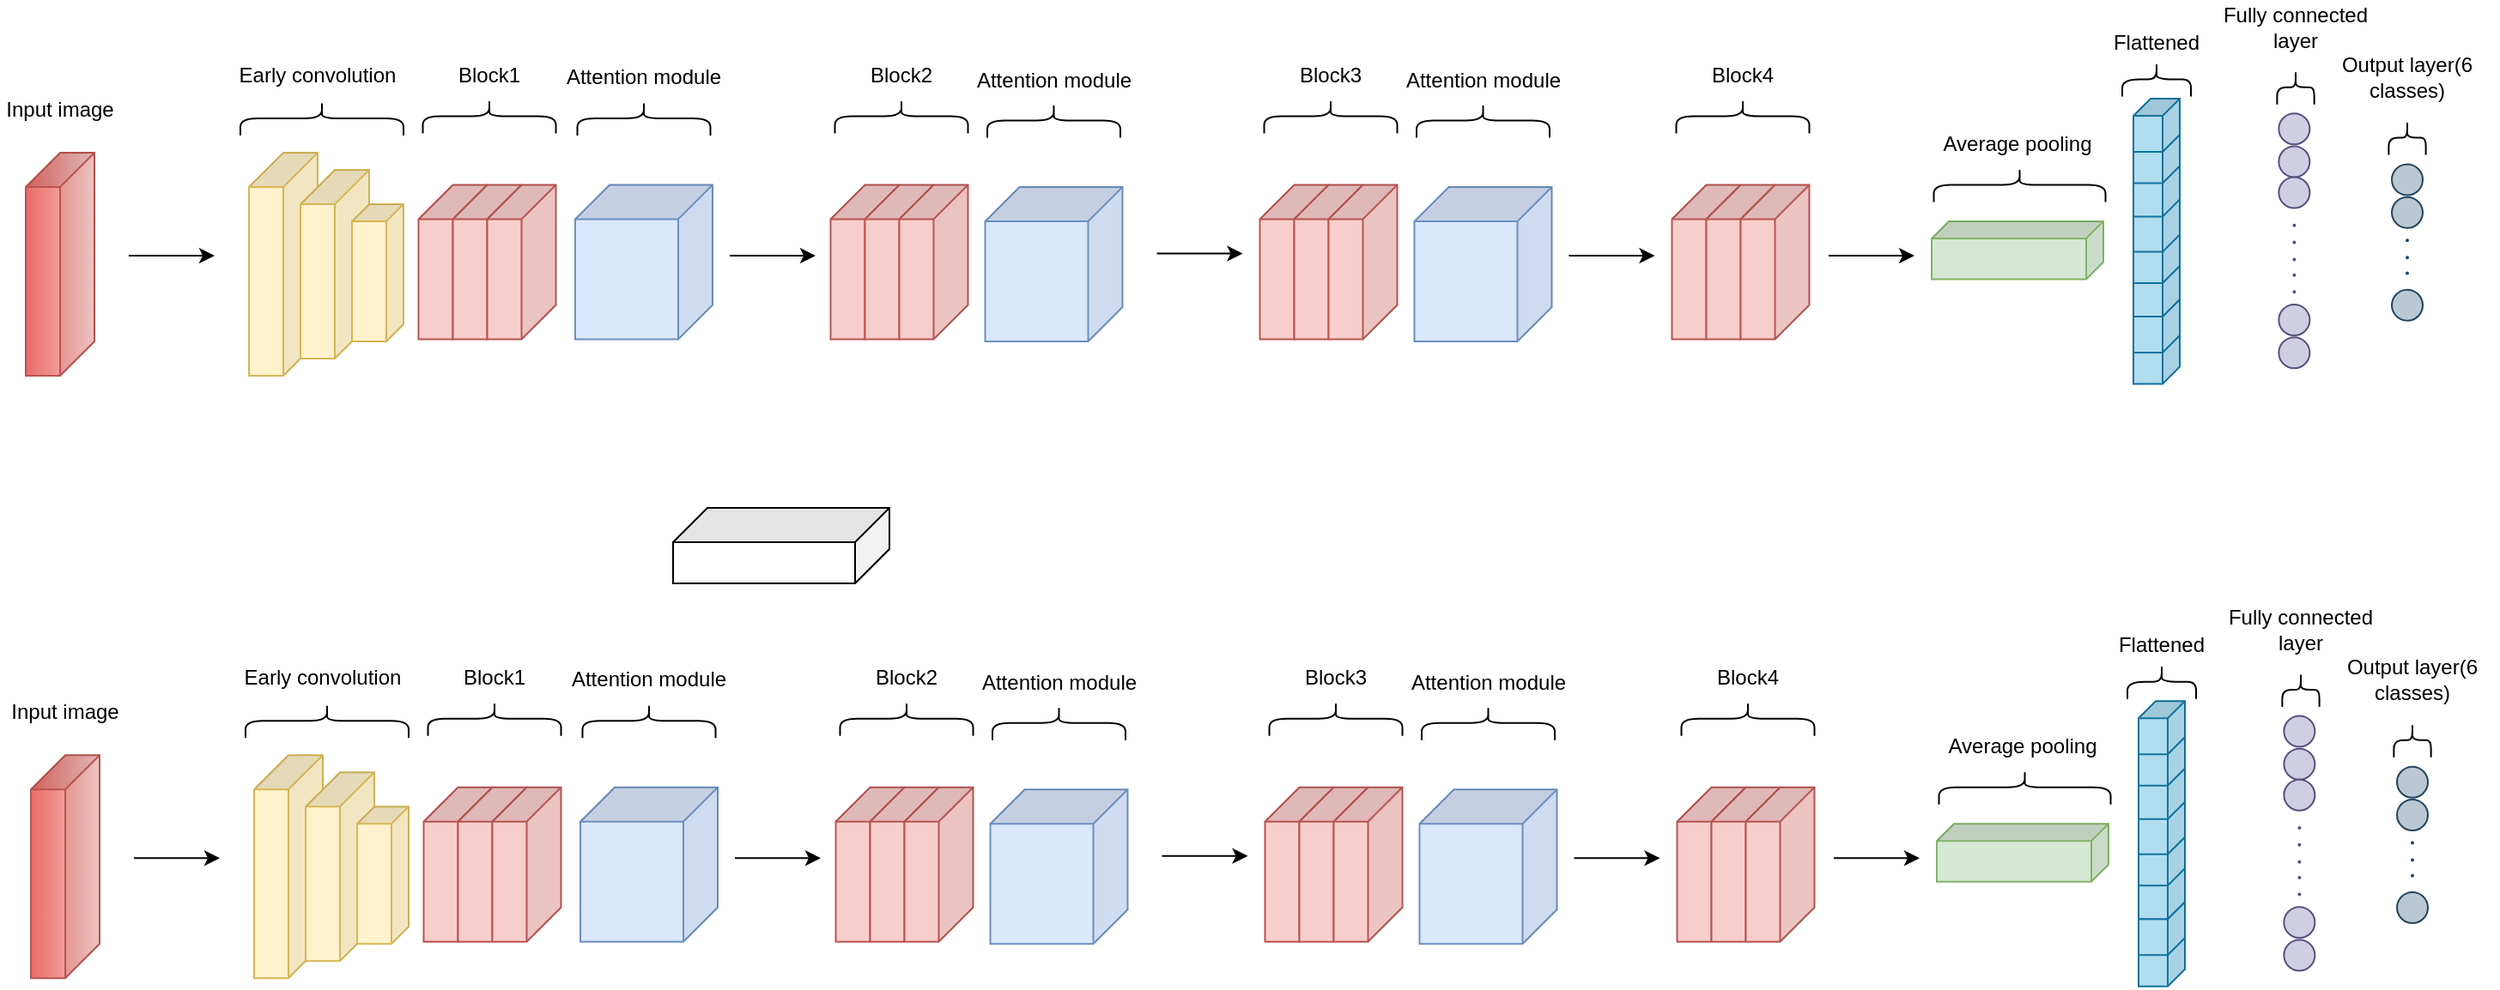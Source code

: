 <mxfile version="24.7.7">
  <diagram name="Page-1" id="6wNPviEtGtvyHpQTMu6z">
    <mxGraphModel dx="1420" dy="754" grid="0" gridSize="10" guides="1" tooltips="1" connect="1" arrows="1" fold="1" page="1" pageScale="1" pageWidth="5000" pageHeight="5000" math="0" shadow="0">
      <root>
        <mxCell id="0" />
        <mxCell id="1" parent="0" />
        <mxCell id="qzAD7Rs5hsLMfUEjHufi-1" value="" style="shape=cube;whiteSpace=wrap;html=1;boundedLbl=1;backgroundOutline=1;darkOpacity=0.05;darkOpacity2=0.1;direction=south;fillColor=#f8cecc;strokeColor=#b85450;gradientColor=#ea6b66;" parent="1" vertex="1">
          <mxGeometry x="160" y="410" width="40" height="130" as="geometry" />
        </mxCell>
        <mxCell id="qzAD7Rs5hsLMfUEjHufi-2" value="Input image" style="text;html=1;align=center;verticalAlign=middle;whiteSpace=wrap;rounded=0;" parent="1" vertex="1">
          <mxGeometry x="145" y="370" width="70" height="30" as="geometry" />
        </mxCell>
        <mxCell id="qzAD7Rs5hsLMfUEjHufi-3" value="" style="endArrow=classic;html=1;rounded=0;" parent="1" edge="1">
          <mxGeometry width="50" height="50" relative="1" as="geometry">
            <mxPoint x="220" y="470" as="sourcePoint" />
            <mxPoint x="270" y="470" as="targetPoint" />
          </mxGeometry>
        </mxCell>
        <mxCell id="qzAD7Rs5hsLMfUEjHufi-4" value="" style="shape=cube;whiteSpace=wrap;html=1;boundedLbl=1;backgroundOutline=1;darkOpacity=0.05;darkOpacity2=0.1;direction=south;size=20;fillColor=#fff2cc;strokeColor=#d6b656;" parent="1" vertex="1">
          <mxGeometry x="290" y="410" width="40" height="130" as="geometry" />
        </mxCell>
        <mxCell id="qzAD7Rs5hsLMfUEjHufi-5" value="" style="shape=cube;whiteSpace=wrap;html=1;boundedLbl=1;backgroundOutline=1;darkOpacity=0.05;darkOpacity2=0.1;direction=south;fillColor=#fff2cc;strokeColor=#d6b656;" parent="1" vertex="1">
          <mxGeometry x="320" y="420" width="40" height="110" as="geometry" />
        </mxCell>
        <mxCell id="qzAD7Rs5hsLMfUEjHufi-6" value="" style="shape=cube;whiteSpace=wrap;html=1;boundedLbl=1;backgroundOutline=1;darkOpacity=0.05;darkOpacity2=0.1;direction=south;size=10;fillColor=#fff2cc;strokeColor=#d6b656;" parent="1" vertex="1">
          <mxGeometry x="350" y="440" width="30" height="80" as="geometry" />
        </mxCell>
        <mxCell id="qzAD7Rs5hsLMfUEjHufi-7" value="" style="shape=curlyBracket;whiteSpace=wrap;html=1;rounded=1;flipH=1;labelPosition=right;verticalLabelPosition=middle;align=left;verticalAlign=middle;rotation=-90;" parent="1" vertex="1">
          <mxGeometry x="322.5" y="342.5" width="20" height="95" as="geometry" />
        </mxCell>
        <mxCell id="qzAD7Rs5hsLMfUEjHufi-8" value="Early convolution" style="text;html=1;align=center;verticalAlign=middle;whiteSpace=wrap;rounded=0;" parent="1" vertex="1">
          <mxGeometry x="280" y="350" width="100" height="30" as="geometry" />
        </mxCell>
        <mxCell id="7HWSwMcLxFaWkFFoOp-o-2" value="" style="shape=cube;whiteSpace=wrap;html=1;boundedLbl=1;backgroundOutline=1;darkOpacity=0.05;darkOpacity2=0.1;direction=south;fillColor=#f8cecc;strokeColor=#b85450;" vertex="1" parent="1">
          <mxGeometry x="388.75" y="428.75" width="40" height="90" as="geometry" />
        </mxCell>
        <mxCell id="7HWSwMcLxFaWkFFoOp-o-4" value="" style="shape=cube;whiteSpace=wrap;html=1;boundedLbl=1;backgroundOutline=1;darkOpacity=0.05;darkOpacity2=0.1;direction=south;fillColor=#f8cecc;strokeColor=#b85450;" vertex="1" parent="1">
          <mxGeometry x="408.75" y="428.75" width="40" height="90" as="geometry" />
        </mxCell>
        <mxCell id="7HWSwMcLxFaWkFFoOp-o-5" value="" style="shape=cube;whiteSpace=wrap;html=1;boundedLbl=1;backgroundOutline=1;darkOpacity=0.05;darkOpacity2=0.1;direction=south;fillColor=#f8cecc;strokeColor=#b85450;" vertex="1" parent="1">
          <mxGeometry x="428.75" y="428.75" width="40" height="90" as="geometry" />
        </mxCell>
        <mxCell id="7HWSwMcLxFaWkFFoOp-o-7" value="" style="shape=curlyBracket;whiteSpace=wrap;html=1;rounded=1;flipH=1;labelPosition=right;verticalLabelPosition=middle;align=left;verticalAlign=middle;rotation=-90;" vertex="1" parent="1">
          <mxGeometry x="420" y="350" width="20" height="77.5" as="geometry" />
        </mxCell>
        <mxCell id="7HWSwMcLxFaWkFFoOp-o-8" value="Block1" style="text;html=1;align=center;verticalAlign=middle;whiteSpace=wrap;rounded=0;" vertex="1" parent="1">
          <mxGeometry x="380" y="350" width="100" height="30" as="geometry" />
        </mxCell>
        <mxCell id="7HWSwMcLxFaWkFFoOp-o-9" value="" style="shape=cube;whiteSpace=wrap;html=1;boundedLbl=1;backgroundOutline=1;darkOpacity=0.05;darkOpacity2=0.1;direction=south;fillColor=#dae8fc;strokeColor=#6c8ebf;" vertex="1" parent="1">
          <mxGeometry x="480" y="428.75" width="80" height="90" as="geometry" />
        </mxCell>
        <mxCell id="7HWSwMcLxFaWkFFoOp-o-10" value="" style="shape=curlyBracket;whiteSpace=wrap;html=1;rounded=1;flipH=1;labelPosition=right;verticalLabelPosition=middle;align=left;verticalAlign=middle;rotation=-90;" vertex="1" parent="1">
          <mxGeometry x="510" y="351.25" width="20" height="77.5" as="geometry" />
        </mxCell>
        <mxCell id="7HWSwMcLxFaWkFFoOp-o-11" value="Attention module" style="text;html=1;align=center;verticalAlign=middle;whiteSpace=wrap;rounded=0;" vertex="1" parent="1">
          <mxGeometry x="470" y="351.25" width="100" height="30" as="geometry" />
        </mxCell>
        <mxCell id="7HWSwMcLxFaWkFFoOp-o-12" value="" style="endArrow=classic;html=1;rounded=0;" edge="1" parent="1">
          <mxGeometry width="50" height="50" relative="1" as="geometry">
            <mxPoint x="570" y="470" as="sourcePoint" />
            <mxPoint x="620" y="470" as="targetPoint" />
          </mxGeometry>
        </mxCell>
        <mxCell id="7HWSwMcLxFaWkFFoOp-o-13" value="" style="shape=cube;whiteSpace=wrap;html=1;boundedLbl=1;backgroundOutline=1;darkOpacity=0.05;darkOpacity2=0.1;direction=south;fillColor=#f8cecc;strokeColor=#b85450;" vertex="1" parent="1">
          <mxGeometry x="628.75" y="428.75" width="40" height="90" as="geometry" />
        </mxCell>
        <mxCell id="7HWSwMcLxFaWkFFoOp-o-14" value="" style="shape=cube;whiteSpace=wrap;html=1;boundedLbl=1;backgroundOutline=1;darkOpacity=0.05;darkOpacity2=0.1;direction=south;fillColor=#f8cecc;strokeColor=#b85450;" vertex="1" parent="1">
          <mxGeometry x="648.75" y="428.75" width="40" height="90" as="geometry" />
        </mxCell>
        <mxCell id="7HWSwMcLxFaWkFFoOp-o-15" value="" style="shape=cube;whiteSpace=wrap;html=1;boundedLbl=1;backgroundOutline=1;darkOpacity=0.05;darkOpacity2=0.1;direction=south;fillColor=#f8cecc;strokeColor=#b85450;" vertex="1" parent="1">
          <mxGeometry x="668.75" y="428.75" width="40" height="90" as="geometry" />
        </mxCell>
        <mxCell id="7HWSwMcLxFaWkFFoOp-o-16" value="" style="shape=curlyBracket;whiteSpace=wrap;html=1;rounded=1;flipH=1;labelPosition=right;verticalLabelPosition=middle;align=left;verticalAlign=middle;rotation=-90;" vertex="1" parent="1">
          <mxGeometry x="660" y="350" width="20" height="77.5" as="geometry" />
        </mxCell>
        <mxCell id="7HWSwMcLxFaWkFFoOp-o-17" value="Block2" style="text;html=1;align=center;verticalAlign=middle;whiteSpace=wrap;rounded=0;" vertex="1" parent="1">
          <mxGeometry x="620" y="350" width="100" height="30" as="geometry" />
        </mxCell>
        <mxCell id="7HWSwMcLxFaWkFFoOp-o-18" value="" style="shape=cube;whiteSpace=wrap;html=1;boundedLbl=1;backgroundOutline=1;darkOpacity=0.05;darkOpacity2=0.1;direction=south;fillColor=#dae8fc;strokeColor=#6c8ebf;" vertex="1" parent="1">
          <mxGeometry x="718.75" y="430" width="80" height="90" as="geometry" />
        </mxCell>
        <mxCell id="7HWSwMcLxFaWkFFoOp-o-19" value="" style="shape=curlyBracket;whiteSpace=wrap;html=1;rounded=1;flipH=1;labelPosition=right;verticalLabelPosition=middle;align=left;verticalAlign=middle;rotation=-90;" vertex="1" parent="1">
          <mxGeometry x="748.75" y="352.5" width="20" height="77.5" as="geometry" />
        </mxCell>
        <mxCell id="7HWSwMcLxFaWkFFoOp-o-20" value="Attention module" style="text;html=1;align=center;verticalAlign=middle;whiteSpace=wrap;rounded=0;" vertex="1" parent="1">
          <mxGeometry x="708.75" y="352.5" width="100" height="30" as="geometry" />
        </mxCell>
        <mxCell id="7HWSwMcLxFaWkFFoOp-o-21" value="" style="endArrow=classic;html=1;rounded=0;" edge="1" parent="1">
          <mxGeometry width="50" height="50" relative="1" as="geometry">
            <mxPoint x="818.75" y="468.75" as="sourcePoint" />
            <mxPoint x="868.75" y="468.75" as="targetPoint" />
          </mxGeometry>
        </mxCell>
        <mxCell id="7HWSwMcLxFaWkFFoOp-o-22" value="" style="shape=cube;whiteSpace=wrap;html=1;boundedLbl=1;backgroundOutline=1;darkOpacity=0.05;darkOpacity2=0.1;direction=south;fillColor=#f8cecc;strokeColor=#b85450;" vertex="1" parent="1">
          <mxGeometry x="878.75" y="428.75" width="40" height="90" as="geometry" />
        </mxCell>
        <mxCell id="7HWSwMcLxFaWkFFoOp-o-23" value="" style="shape=cube;whiteSpace=wrap;html=1;boundedLbl=1;backgroundOutline=1;darkOpacity=0.05;darkOpacity2=0.1;direction=south;fillColor=#f8cecc;strokeColor=#b85450;" vertex="1" parent="1">
          <mxGeometry x="898.75" y="428.75" width="40" height="90" as="geometry" />
        </mxCell>
        <mxCell id="7HWSwMcLxFaWkFFoOp-o-24" value="" style="shape=cube;whiteSpace=wrap;html=1;boundedLbl=1;backgroundOutline=1;darkOpacity=0.05;darkOpacity2=0.1;direction=south;fillColor=#f8cecc;strokeColor=#b85450;" vertex="1" parent="1">
          <mxGeometry x="918.75" y="428.75" width="40" height="90" as="geometry" />
        </mxCell>
        <mxCell id="7HWSwMcLxFaWkFFoOp-o-25" value="" style="shape=curlyBracket;whiteSpace=wrap;html=1;rounded=1;flipH=1;labelPosition=right;verticalLabelPosition=middle;align=left;verticalAlign=middle;rotation=-90;" vertex="1" parent="1">
          <mxGeometry x="910" y="350" width="20" height="77.5" as="geometry" />
        </mxCell>
        <mxCell id="7HWSwMcLxFaWkFFoOp-o-26" value="Block3" style="text;html=1;align=center;verticalAlign=middle;whiteSpace=wrap;rounded=0;" vertex="1" parent="1">
          <mxGeometry x="870" y="350" width="100" height="30" as="geometry" />
        </mxCell>
        <mxCell id="7HWSwMcLxFaWkFFoOp-o-27" value="" style="shape=cube;whiteSpace=wrap;html=1;boundedLbl=1;backgroundOutline=1;darkOpacity=0.05;darkOpacity2=0.1;direction=south;fillColor=#dae8fc;strokeColor=#6c8ebf;" vertex="1" parent="1">
          <mxGeometry x="968.75" y="430" width="80" height="90" as="geometry" />
        </mxCell>
        <mxCell id="7HWSwMcLxFaWkFFoOp-o-28" value="" style="shape=curlyBracket;whiteSpace=wrap;html=1;rounded=1;flipH=1;labelPosition=right;verticalLabelPosition=middle;align=left;verticalAlign=middle;rotation=-90;" vertex="1" parent="1">
          <mxGeometry x="998.75" y="352.5" width="20" height="77.5" as="geometry" />
        </mxCell>
        <mxCell id="7HWSwMcLxFaWkFFoOp-o-29" value="Attention module" style="text;html=1;align=center;verticalAlign=middle;whiteSpace=wrap;rounded=0;" vertex="1" parent="1">
          <mxGeometry x="958.75" y="352.5" width="100" height="30" as="geometry" />
        </mxCell>
        <mxCell id="7HWSwMcLxFaWkFFoOp-o-30" value="" style="endArrow=classic;html=1;rounded=0;" edge="1" parent="1">
          <mxGeometry width="50" height="50" relative="1" as="geometry">
            <mxPoint x="1058.75" y="470" as="sourcePoint" />
            <mxPoint x="1108.75" y="470" as="targetPoint" />
          </mxGeometry>
        </mxCell>
        <mxCell id="7HWSwMcLxFaWkFFoOp-o-31" value="" style="shape=cube;whiteSpace=wrap;html=1;boundedLbl=1;backgroundOutline=1;darkOpacity=0.05;darkOpacity2=0.1;direction=south;fillColor=#f8cecc;strokeColor=#b85450;" vertex="1" parent="1">
          <mxGeometry x="1118.75" y="428.75" width="40" height="90" as="geometry" />
        </mxCell>
        <mxCell id="7HWSwMcLxFaWkFFoOp-o-32" value="" style="shape=cube;whiteSpace=wrap;html=1;boundedLbl=1;backgroundOutline=1;darkOpacity=0.05;darkOpacity2=0.1;direction=south;fillColor=#f8cecc;strokeColor=#b85450;" vertex="1" parent="1">
          <mxGeometry x="1138.75" y="428.75" width="40" height="90" as="geometry" />
        </mxCell>
        <mxCell id="7HWSwMcLxFaWkFFoOp-o-33" value="" style="shape=cube;whiteSpace=wrap;html=1;boundedLbl=1;backgroundOutline=1;darkOpacity=0.05;darkOpacity2=0.1;direction=south;fillColor=#f8cecc;strokeColor=#b85450;" vertex="1" parent="1">
          <mxGeometry x="1158.75" y="428.75" width="40" height="90" as="geometry" />
        </mxCell>
        <mxCell id="7HWSwMcLxFaWkFFoOp-o-34" value="" style="shape=curlyBracket;whiteSpace=wrap;html=1;rounded=1;flipH=1;labelPosition=right;verticalLabelPosition=middle;align=left;verticalAlign=middle;rotation=-90;" vertex="1" parent="1">
          <mxGeometry x="1150" y="350" width="20" height="77.5" as="geometry" />
        </mxCell>
        <mxCell id="7HWSwMcLxFaWkFFoOp-o-35" value="Block4" style="text;html=1;align=center;verticalAlign=middle;whiteSpace=wrap;rounded=0;" vertex="1" parent="1">
          <mxGeometry x="1110" y="350" width="100" height="30" as="geometry" />
        </mxCell>
        <mxCell id="7HWSwMcLxFaWkFFoOp-o-36" value="" style="shape=cube;whiteSpace=wrap;html=1;boundedLbl=1;backgroundOutline=1;darkOpacity=0.05;darkOpacity2=0.1;size=10;direction=south;fillColor=#d5e8d4;strokeColor=#82b366;" vertex="1" parent="1">
          <mxGeometry x="1270" y="450" width="100" height="33.75" as="geometry" />
        </mxCell>
        <mxCell id="7HWSwMcLxFaWkFFoOp-o-37" value="" style="endArrow=classic;html=1;rounded=0;" edge="1" parent="1">
          <mxGeometry width="50" height="50" relative="1" as="geometry">
            <mxPoint x="1210" y="470" as="sourcePoint" />
            <mxPoint x="1260" y="470" as="targetPoint" />
          </mxGeometry>
        </mxCell>
        <mxCell id="7HWSwMcLxFaWkFFoOp-o-38" value="" style="shape=curlyBracket;whiteSpace=wrap;html=1;rounded=1;flipH=1;labelPosition=right;verticalLabelPosition=middle;align=left;verticalAlign=middle;rotation=-90;" vertex="1" parent="1">
          <mxGeometry x="1311.25" y="378.75" width="20" height="100" as="geometry" />
        </mxCell>
        <mxCell id="7HWSwMcLxFaWkFFoOp-o-39" value="Average pooling" style="text;html=1;align=center;verticalAlign=middle;whiteSpace=wrap;rounded=0;" vertex="1" parent="1">
          <mxGeometry x="1270" y="390" width="100" height="30" as="geometry" />
        </mxCell>
        <mxCell id="7HWSwMcLxFaWkFFoOp-o-57" value="" style="shape=cube;whiteSpace=wrap;html=1;boundedLbl=1;backgroundOutline=1;darkOpacity=0.05;darkOpacity2=0.1;size=10;direction=south;fillColor=#b1ddf0;strokeColor=#10739e;" vertex="1" parent="1">
          <mxGeometry x="1387.5" y="515.5" width="27" height="29.25" as="geometry" />
        </mxCell>
        <mxCell id="7HWSwMcLxFaWkFFoOp-o-58" value="" style="shape=cube;whiteSpace=wrap;html=1;boundedLbl=1;backgroundOutline=1;darkOpacity=0.05;darkOpacity2=0.1;size=10;direction=south;fillColor=#b1ddf0;strokeColor=#10739e;" vertex="1" parent="1">
          <mxGeometry x="1387.5" y="495.5" width="27" height="31" as="geometry" />
        </mxCell>
        <mxCell id="7HWSwMcLxFaWkFFoOp-o-59" value="" style="shape=cube;whiteSpace=wrap;html=1;boundedLbl=1;backgroundOutline=1;darkOpacity=0.05;darkOpacity2=0.1;size=10;direction=south;fillColor=#b1ddf0;strokeColor=#10739e;" vertex="1" parent="1">
          <mxGeometry x="1387.5" y="474.5" width="27" height="31" as="geometry" />
        </mxCell>
        <mxCell id="7HWSwMcLxFaWkFFoOp-o-60" value="" style="shape=cube;whiteSpace=wrap;html=1;boundedLbl=1;backgroundOutline=1;darkOpacity=0.05;darkOpacity2=0.1;size=10;direction=south;fillColor=#b1ddf0;strokeColor=#10739e;" vertex="1" parent="1">
          <mxGeometry x="1387.5" y="456.75" width="27" height="29.25" as="geometry" />
        </mxCell>
        <mxCell id="7HWSwMcLxFaWkFFoOp-o-61" value="" style="shape=cube;whiteSpace=wrap;html=1;boundedLbl=1;backgroundOutline=1;darkOpacity=0.05;darkOpacity2=0.1;size=10;direction=south;fillColor=#b1ddf0;strokeColor=#10739e;" vertex="1" parent="1">
          <mxGeometry x="1387.5" y="436.75" width="27" height="31" as="geometry" />
        </mxCell>
        <mxCell id="7HWSwMcLxFaWkFFoOp-o-62" value="" style="shape=cube;whiteSpace=wrap;html=1;boundedLbl=1;backgroundOutline=1;darkOpacity=0.05;darkOpacity2=0.1;size=10;direction=south;fillColor=#b1ddf0;strokeColor=#10739e;" vertex="1" parent="1">
          <mxGeometry x="1387.5" y="416.25" width="27" height="31" as="geometry" />
        </mxCell>
        <mxCell id="7HWSwMcLxFaWkFFoOp-o-63" value="" style="shape=cube;whiteSpace=wrap;html=1;boundedLbl=1;backgroundOutline=1;darkOpacity=0.05;darkOpacity2=0.1;size=10;direction=south;fillColor=#b1ddf0;strokeColor=#10739e;" vertex="1" parent="1">
          <mxGeometry x="1387.5" y="398.5" width="27" height="29.25" as="geometry" />
        </mxCell>
        <mxCell id="7HWSwMcLxFaWkFFoOp-o-64" value="" style="shape=cube;whiteSpace=wrap;html=1;boundedLbl=1;backgroundOutline=1;darkOpacity=0.05;darkOpacity2=0.1;size=10;direction=south;fillColor=#b1ddf0;strokeColor=#10739e;" vertex="1" parent="1">
          <mxGeometry x="1387.5" y="378.5" width="27" height="31" as="geometry" />
        </mxCell>
        <mxCell id="7HWSwMcLxFaWkFFoOp-o-65" value="" style="shape=curlyBracket;whiteSpace=wrap;html=1;rounded=1;flipH=1;labelPosition=right;verticalLabelPosition=middle;align=left;verticalAlign=middle;rotation=-90;" vertex="1" parent="1">
          <mxGeometry x="1391" y="347.25" width="20" height="40" as="geometry" />
        </mxCell>
        <mxCell id="7HWSwMcLxFaWkFFoOp-o-66" value="Flattened" style="text;html=1;align=center;verticalAlign=middle;whiteSpace=wrap;rounded=0;" vertex="1" parent="1">
          <mxGeometry x="1351" y="331" width="100" height="30" as="geometry" />
        </mxCell>
        <mxCell id="7HWSwMcLxFaWkFFoOp-o-67" value="" style="ellipse;whiteSpace=wrap;html=1;aspect=fixed;fillColor=#d0cee2;strokeColor=#56517e;" vertex="1" parent="1">
          <mxGeometry x="1472.18" y="387.12" width="18" height="18" as="geometry" />
        </mxCell>
        <mxCell id="7HWSwMcLxFaWkFFoOp-o-68" value="" style="ellipse;whiteSpace=wrap;html=1;aspect=fixed;fillColor=#d0cee2;strokeColor=#56517e;" vertex="1" parent="1">
          <mxGeometry x="1472.18" y="406.25" width="18" height="18" as="geometry" />
        </mxCell>
        <mxCell id="7HWSwMcLxFaWkFFoOp-o-69" value="" style="ellipse;whiteSpace=wrap;html=1;aspect=fixed;fillColor=#d0cee2;strokeColor=#56517e;" vertex="1" parent="1">
          <mxGeometry x="1472.18" y="424.25" width="18" height="18" as="geometry" />
        </mxCell>
        <mxCell id="7HWSwMcLxFaWkFFoOp-o-73" value="" style="ellipse;whiteSpace=wrap;html=1;aspect=fixed;fillColor=#d0cee2;strokeColor=#56517e;" vertex="1" parent="1">
          <mxGeometry x="1472.18" y="498.51" width="18" height="18" as="geometry" />
        </mxCell>
        <mxCell id="7HWSwMcLxFaWkFFoOp-o-74" value="" style="ellipse;whiteSpace=wrap;html=1;aspect=fixed;fillColor=#d0cee2;strokeColor=#56517e;" vertex="1" parent="1">
          <mxGeometry x="1472.18" y="517.64" width="18" height="18" as="geometry" />
        </mxCell>
        <mxCell id="7HWSwMcLxFaWkFFoOp-o-75" value="" style="ellipse;whiteSpace=wrap;html=1;aspect=fixed;fillColor=#bac8d3;strokeColor=#23445d;" vertex="1" parent="1">
          <mxGeometry x="1538" y="416.73" width="18" height="18" as="geometry" />
        </mxCell>
        <mxCell id="7HWSwMcLxFaWkFFoOp-o-76" value="" style="ellipse;whiteSpace=wrap;html=1;aspect=fixed;fillColor=#bac8d3;strokeColor=#23445d;" vertex="1" parent="1">
          <mxGeometry x="1538" y="435.86" width="18" height="18" as="geometry" />
        </mxCell>
        <mxCell id="7HWSwMcLxFaWkFFoOp-o-77" value="" style="ellipse;whiteSpace=wrap;html=1;aspect=fixed;fillColor=#bac8d3;strokeColor=#23445d;" vertex="1" parent="1">
          <mxGeometry x="1546.5" y="460.62" width="1" height="1" as="geometry" />
        </mxCell>
        <mxCell id="7HWSwMcLxFaWkFFoOp-o-79" value="" style="ellipse;whiteSpace=wrap;html=1;aspect=fixed;fillColor=#bac8d3;strokeColor=#23445d;" vertex="1" parent="1">
          <mxGeometry x="1546.5" y="470.61" width="1" height="1" as="geometry" />
        </mxCell>
        <mxCell id="7HWSwMcLxFaWkFFoOp-o-80" value="" style="ellipse;whiteSpace=wrap;html=1;aspect=fixed;fillColor=#bac8d3;strokeColor=#23445d;" vertex="1" parent="1">
          <mxGeometry x="1546.5" y="479.75" width="1" height="1" as="geometry" />
        </mxCell>
        <mxCell id="7HWSwMcLxFaWkFFoOp-o-83" value="" style="ellipse;whiteSpace=wrap;html=1;aspect=fixed;fillColor=#bac8d3;strokeColor=#23445d;" vertex="1" parent="1">
          <mxGeometry x="1538" y="489.86" width="18" height="18" as="geometry" />
        </mxCell>
        <mxCell id="7HWSwMcLxFaWkFFoOp-o-84" value="" style="ellipse;whiteSpace=wrap;html=1;aspect=fixed;fillColor=#d0cee2;strokeColor=#56517e;" vertex="1" parent="1">
          <mxGeometry x="1480.68" y="461.8" width="1" height="1" as="geometry" />
        </mxCell>
        <mxCell id="7HWSwMcLxFaWkFFoOp-o-85" value="" style="ellipse;whiteSpace=wrap;html=1;aspect=fixed;fillColor=#d0cee2;strokeColor=#56517e;" vertex="1" parent="1">
          <mxGeometry x="1480.68" y="471.79" width="1" height="1" as="geometry" />
        </mxCell>
        <mxCell id="7HWSwMcLxFaWkFFoOp-o-86" value="" style="ellipse;whiteSpace=wrap;html=1;aspect=fixed;fillColor=#d0cee2;strokeColor=#56517e;" vertex="1" parent="1">
          <mxGeometry x="1480.68" y="480.93" width="1" height="1" as="geometry" />
        </mxCell>
        <mxCell id="7HWSwMcLxFaWkFFoOp-o-87" value="" style="ellipse;whiteSpace=wrap;html=1;aspect=fixed;fillColor=#d0cee2;strokeColor=#56517e;" vertex="1" parent="1">
          <mxGeometry x="1480.68" y="451.87" width="1" height="1" as="geometry" />
        </mxCell>
        <mxCell id="7HWSwMcLxFaWkFFoOp-o-88" value="" style="ellipse;whiteSpace=wrap;html=1;aspect=fixed;fillColor=#d0cee2;strokeColor=#56517e;" vertex="1" parent="1">
          <mxGeometry x="1480.68" y="490.62" width="1" height="1" as="geometry" />
        </mxCell>
        <mxCell id="7HWSwMcLxFaWkFFoOp-o-89" value="" style="shape=curlyBracket;whiteSpace=wrap;html=1;rounded=1;flipH=1;labelPosition=right;verticalLabelPosition=middle;align=left;verticalAlign=middle;rotation=-90;" vertex="1" parent="1">
          <mxGeometry x="1472" y="361.06" width="20" height="21.62" as="geometry" />
        </mxCell>
        <mxCell id="7HWSwMcLxFaWkFFoOp-o-90" value="Fully connected layer" style="text;html=1;align=center;verticalAlign=middle;whiteSpace=wrap;rounded=0;" vertex="1" parent="1">
          <mxGeometry x="1432" y="321.87" width="100" height="30" as="geometry" />
        </mxCell>
        <mxCell id="7HWSwMcLxFaWkFFoOp-o-91" value="" style="shape=curlyBracket;whiteSpace=wrap;html=1;rounded=1;flipH=1;labelPosition=right;verticalLabelPosition=middle;align=left;verticalAlign=middle;rotation=-90;" vertex="1" parent="1">
          <mxGeometry x="1537" y="390.44" width="20" height="21.62" as="geometry" />
        </mxCell>
        <mxCell id="7HWSwMcLxFaWkFFoOp-o-92" value="Output layer(6 classes)" style="text;html=1;align=center;verticalAlign=middle;whiteSpace=wrap;rounded=0;" vertex="1" parent="1">
          <mxGeometry x="1497" y="351.25" width="100" height="30" as="geometry" />
        </mxCell>
        <mxCell id="7HWSwMcLxFaWkFFoOp-o-93" value="" style="shape=cube;whiteSpace=wrap;html=1;boundedLbl=1;backgroundOutline=1;darkOpacity=0.05;darkOpacity2=0.1;direction=south;fillColor=#f8cecc;strokeColor=#b85450;gradientColor=#ea6b66;" vertex="1" parent="1">
          <mxGeometry x="163" y="761.13" width="40" height="130" as="geometry" />
        </mxCell>
        <mxCell id="7HWSwMcLxFaWkFFoOp-o-94" value="Input image" style="text;html=1;align=center;verticalAlign=middle;whiteSpace=wrap;rounded=0;" vertex="1" parent="1">
          <mxGeometry x="148" y="721.13" width="70" height="30" as="geometry" />
        </mxCell>
        <mxCell id="7HWSwMcLxFaWkFFoOp-o-95" value="" style="endArrow=classic;html=1;rounded=0;" edge="1" parent="1">
          <mxGeometry width="50" height="50" relative="1" as="geometry">
            <mxPoint x="223" y="821.13" as="sourcePoint" />
            <mxPoint x="273" y="821.13" as="targetPoint" />
          </mxGeometry>
        </mxCell>
        <mxCell id="7HWSwMcLxFaWkFFoOp-o-96" value="" style="shape=cube;whiteSpace=wrap;html=1;boundedLbl=1;backgroundOutline=1;darkOpacity=0.05;darkOpacity2=0.1;direction=south;size=20;fillColor=#fff2cc;strokeColor=#d6b656;" vertex="1" parent="1">
          <mxGeometry x="293" y="761.13" width="40" height="130" as="geometry" />
        </mxCell>
        <mxCell id="7HWSwMcLxFaWkFFoOp-o-97" value="" style="shape=cube;whiteSpace=wrap;html=1;boundedLbl=1;backgroundOutline=1;darkOpacity=0.05;darkOpacity2=0.1;direction=south;fillColor=#fff2cc;strokeColor=#d6b656;" vertex="1" parent="1">
          <mxGeometry x="323" y="771.13" width="40" height="110" as="geometry" />
        </mxCell>
        <mxCell id="7HWSwMcLxFaWkFFoOp-o-98" value="" style="shape=cube;whiteSpace=wrap;html=1;boundedLbl=1;backgroundOutline=1;darkOpacity=0.05;darkOpacity2=0.1;direction=south;size=10;fillColor=#fff2cc;strokeColor=#d6b656;" vertex="1" parent="1">
          <mxGeometry x="353" y="791.13" width="30" height="80" as="geometry" />
        </mxCell>
        <mxCell id="7HWSwMcLxFaWkFFoOp-o-99" value="" style="shape=curlyBracket;whiteSpace=wrap;html=1;rounded=1;flipH=1;labelPosition=right;verticalLabelPosition=middle;align=left;verticalAlign=middle;rotation=-90;" vertex="1" parent="1">
          <mxGeometry x="325.5" y="693.63" width="20" height="95" as="geometry" />
        </mxCell>
        <mxCell id="7HWSwMcLxFaWkFFoOp-o-100" value="Early convolution" style="text;html=1;align=center;verticalAlign=middle;whiteSpace=wrap;rounded=0;" vertex="1" parent="1">
          <mxGeometry x="283" y="701.13" width="100" height="30" as="geometry" />
        </mxCell>
        <mxCell id="7HWSwMcLxFaWkFFoOp-o-101" value="" style="shape=cube;whiteSpace=wrap;html=1;boundedLbl=1;backgroundOutline=1;darkOpacity=0.05;darkOpacity2=0.1;direction=south;fillColor=#f8cecc;strokeColor=#b85450;" vertex="1" parent="1">
          <mxGeometry x="391.75" y="779.88" width="40" height="90" as="geometry" />
        </mxCell>
        <mxCell id="7HWSwMcLxFaWkFFoOp-o-102" value="" style="shape=cube;whiteSpace=wrap;html=1;boundedLbl=1;backgroundOutline=1;darkOpacity=0.05;darkOpacity2=0.1;direction=south;fillColor=#f8cecc;strokeColor=#b85450;" vertex="1" parent="1">
          <mxGeometry x="411.75" y="779.88" width="40" height="90" as="geometry" />
        </mxCell>
        <mxCell id="7HWSwMcLxFaWkFFoOp-o-103" value="" style="shape=cube;whiteSpace=wrap;html=1;boundedLbl=1;backgroundOutline=1;darkOpacity=0.05;darkOpacity2=0.1;direction=south;fillColor=#f8cecc;strokeColor=#b85450;" vertex="1" parent="1">
          <mxGeometry x="431.75" y="779.88" width="40" height="90" as="geometry" />
        </mxCell>
        <mxCell id="7HWSwMcLxFaWkFFoOp-o-104" value="" style="shape=curlyBracket;whiteSpace=wrap;html=1;rounded=1;flipH=1;labelPosition=right;verticalLabelPosition=middle;align=left;verticalAlign=middle;rotation=-90;" vertex="1" parent="1">
          <mxGeometry x="423" y="701.13" width="20" height="77.5" as="geometry" />
        </mxCell>
        <mxCell id="7HWSwMcLxFaWkFFoOp-o-105" value="Block1" style="text;html=1;align=center;verticalAlign=middle;whiteSpace=wrap;rounded=0;" vertex="1" parent="1">
          <mxGeometry x="383" y="701.13" width="100" height="30" as="geometry" />
        </mxCell>
        <mxCell id="7HWSwMcLxFaWkFFoOp-o-106" value="" style="shape=cube;whiteSpace=wrap;html=1;boundedLbl=1;backgroundOutline=1;darkOpacity=0.05;darkOpacity2=0.1;direction=south;fillColor=#dae8fc;strokeColor=#6c8ebf;" vertex="1" parent="1">
          <mxGeometry x="483" y="779.88" width="80" height="90" as="geometry" />
        </mxCell>
        <mxCell id="7HWSwMcLxFaWkFFoOp-o-107" value="" style="shape=curlyBracket;whiteSpace=wrap;html=1;rounded=1;flipH=1;labelPosition=right;verticalLabelPosition=middle;align=left;verticalAlign=middle;rotation=-90;" vertex="1" parent="1">
          <mxGeometry x="513" y="702.38" width="20" height="77.5" as="geometry" />
        </mxCell>
        <mxCell id="7HWSwMcLxFaWkFFoOp-o-108" value="Attention module" style="text;html=1;align=center;verticalAlign=middle;whiteSpace=wrap;rounded=0;" vertex="1" parent="1">
          <mxGeometry x="473" y="702.38" width="100" height="30" as="geometry" />
        </mxCell>
        <mxCell id="7HWSwMcLxFaWkFFoOp-o-109" value="" style="endArrow=classic;html=1;rounded=0;" edge="1" parent="1">
          <mxGeometry width="50" height="50" relative="1" as="geometry">
            <mxPoint x="573" y="821.13" as="sourcePoint" />
            <mxPoint x="623" y="821.13" as="targetPoint" />
          </mxGeometry>
        </mxCell>
        <mxCell id="7HWSwMcLxFaWkFFoOp-o-110" value="" style="shape=cube;whiteSpace=wrap;html=1;boundedLbl=1;backgroundOutline=1;darkOpacity=0.05;darkOpacity2=0.1;direction=south;fillColor=#f8cecc;strokeColor=#b85450;" vertex="1" parent="1">
          <mxGeometry x="631.75" y="779.88" width="40" height="90" as="geometry" />
        </mxCell>
        <mxCell id="7HWSwMcLxFaWkFFoOp-o-111" value="" style="shape=cube;whiteSpace=wrap;html=1;boundedLbl=1;backgroundOutline=1;darkOpacity=0.05;darkOpacity2=0.1;direction=south;fillColor=#f8cecc;strokeColor=#b85450;" vertex="1" parent="1">
          <mxGeometry x="651.75" y="779.88" width="40" height="90" as="geometry" />
        </mxCell>
        <mxCell id="7HWSwMcLxFaWkFFoOp-o-112" value="" style="shape=cube;whiteSpace=wrap;html=1;boundedLbl=1;backgroundOutline=1;darkOpacity=0.05;darkOpacity2=0.1;direction=south;fillColor=#f8cecc;strokeColor=#b85450;" vertex="1" parent="1">
          <mxGeometry x="671.75" y="779.88" width="40" height="90" as="geometry" />
        </mxCell>
        <mxCell id="7HWSwMcLxFaWkFFoOp-o-113" value="" style="shape=curlyBracket;whiteSpace=wrap;html=1;rounded=1;flipH=1;labelPosition=right;verticalLabelPosition=middle;align=left;verticalAlign=middle;rotation=-90;" vertex="1" parent="1">
          <mxGeometry x="663" y="701.13" width="20" height="77.5" as="geometry" />
        </mxCell>
        <mxCell id="7HWSwMcLxFaWkFFoOp-o-114" value="Block2" style="text;html=1;align=center;verticalAlign=middle;whiteSpace=wrap;rounded=0;" vertex="1" parent="1">
          <mxGeometry x="623" y="701.13" width="100" height="30" as="geometry" />
        </mxCell>
        <mxCell id="7HWSwMcLxFaWkFFoOp-o-115" value="" style="shape=cube;whiteSpace=wrap;html=1;boundedLbl=1;backgroundOutline=1;darkOpacity=0.05;darkOpacity2=0.1;direction=south;fillColor=#dae8fc;strokeColor=#6c8ebf;" vertex="1" parent="1">
          <mxGeometry x="721.75" y="781.13" width="80" height="90" as="geometry" />
        </mxCell>
        <mxCell id="7HWSwMcLxFaWkFFoOp-o-116" value="" style="shape=curlyBracket;whiteSpace=wrap;html=1;rounded=1;flipH=1;labelPosition=right;verticalLabelPosition=middle;align=left;verticalAlign=middle;rotation=-90;" vertex="1" parent="1">
          <mxGeometry x="751.75" y="703.63" width="20" height="77.5" as="geometry" />
        </mxCell>
        <mxCell id="7HWSwMcLxFaWkFFoOp-o-117" value="Attention module" style="text;html=1;align=center;verticalAlign=middle;whiteSpace=wrap;rounded=0;" vertex="1" parent="1">
          <mxGeometry x="711.75" y="703.63" width="100" height="30" as="geometry" />
        </mxCell>
        <mxCell id="7HWSwMcLxFaWkFFoOp-o-118" value="" style="endArrow=classic;html=1;rounded=0;" edge="1" parent="1">
          <mxGeometry width="50" height="50" relative="1" as="geometry">
            <mxPoint x="821.75" y="819.88" as="sourcePoint" />
            <mxPoint x="871.75" y="819.88" as="targetPoint" />
          </mxGeometry>
        </mxCell>
        <mxCell id="7HWSwMcLxFaWkFFoOp-o-119" value="" style="shape=cube;whiteSpace=wrap;html=1;boundedLbl=1;backgroundOutline=1;darkOpacity=0.05;darkOpacity2=0.1;direction=south;fillColor=#f8cecc;strokeColor=#b85450;" vertex="1" parent="1">
          <mxGeometry x="881.75" y="779.88" width="40" height="90" as="geometry" />
        </mxCell>
        <mxCell id="7HWSwMcLxFaWkFFoOp-o-120" value="" style="shape=cube;whiteSpace=wrap;html=1;boundedLbl=1;backgroundOutline=1;darkOpacity=0.05;darkOpacity2=0.1;direction=south;fillColor=#f8cecc;strokeColor=#b85450;" vertex="1" parent="1">
          <mxGeometry x="901.75" y="779.88" width="40" height="90" as="geometry" />
        </mxCell>
        <mxCell id="7HWSwMcLxFaWkFFoOp-o-121" value="" style="shape=cube;whiteSpace=wrap;html=1;boundedLbl=1;backgroundOutline=1;darkOpacity=0.05;darkOpacity2=0.1;direction=south;fillColor=#f8cecc;strokeColor=#b85450;" vertex="1" parent="1">
          <mxGeometry x="921.75" y="779.88" width="40" height="90" as="geometry" />
        </mxCell>
        <mxCell id="7HWSwMcLxFaWkFFoOp-o-122" value="" style="shape=curlyBracket;whiteSpace=wrap;html=1;rounded=1;flipH=1;labelPosition=right;verticalLabelPosition=middle;align=left;verticalAlign=middle;rotation=-90;" vertex="1" parent="1">
          <mxGeometry x="913" y="701.13" width="20" height="77.5" as="geometry" />
        </mxCell>
        <mxCell id="7HWSwMcLxFaWkFFoOp-o-123" value="Block3" style="text;html=1;align=center;verticalAlign=middle;whiteSpace=wrap;rounded=0;" vertex="1" parent="1">
          <mxGeometry x="873" y="701.13" width="100" height="30" as="geometry" />
        </mxCell>
        <mxCell id="7HWSwMcLxFaWkFFoOp-o-124" value="" style="shape=cube;whiteSpace=wrap;html=1;boundedLbl=1;backgroundOutline=1;darkOpacity=0.05;darkOpacity2=0.1;direction=south;fillColor=#dae8fc;strokeColor=#6c8ebf;" vertex="1" parent="1">
          <mxGeometry x="971.75" y="781.13" width="80" height="90" as="geometry" />
        </mxCell>
        <mxCell id="7HWSwMcLxFaWkFFoOp-o-125" value="" style="shape=curlyBracket;whiteSpace=wrap;html=1;rounded=1;flipH=1;labelPosition=right;verticalLabelPosition=middle;align=left;verticalAlign=middle;rotation=-90;" vertex="1" parent="1">
          <mxGeometry x="1001.75" y="703.63" width="20" height="77.5" as="geometry" />
        </mxCell>
        <mxCell id="7HWSwMcLxFaWkFFoOp-o-126" value="Attention module" style="text;html=1;align=center;verticalAlign=middle;whiteSpace=wrap;rounded=0;" vertex="1" parent="1">
          <mxGeometry x="961.75" y="703.63" width="100" height="30" as="geometry" />
        </mxCell>
        <mxCell id="7HWSwMcLxFaWkFFoOp-o-127" value="" style="endArrow=classic;html=1;rounded=0;" edge="1" parent="1">
          <mxGeometry width="50" height="50" relative="1" as="geometry">
            <mxPoint x="1061.75" y="821.13" as="sourcePoint" />
            <mxPoint x="1111.75" y="821.13" as="targetPoint" />
          </mxGeometry>
        </mxCell>
        <mxCell id="7HWSwMcLxFaWkFFoOp-o-128" value="" style="shape=cube;whiteSpace=wrap;html=1;boundedLbl=1;backgroundOutline=1;darkOpacity=0.05;darkOpacity2=0.1;direction=south;fillColor=#f8cecc;strokeColor=#b85450;" vertex="1" parent="1">
          <mxGeometry x="1121.75" y="779.88" width="40" height="90" as="geometry" />
        </mxCell>
        <mxCell id="7HWSwMcLxFaWkFFoOp-o-129" value="" style="shape=cube;whiteSpace=wrap;html=1;boundedLbl=1;backgroundOutline=1;darkOpacity=0.05;darkOpacity2=0.1;direction=south;fillColor=#f8cecc;strokeColor=#b85450;" vertex="1" parent="1">
          <mxGeometry x="1141.75" y="779.88" width="40" height="90" as="geometry" />
        </mxCell>
        <mxCell id="7HWSwMcLxFaWkFFoOp-o-130" value="" style="shape=cube;whiteSpace=wrap;html=1;boundedLbl=1;backgroundOutline=1;darkOpacity=0.05;darkOpacity2=0.1;direction=south;fillColor=#f8cecc;strokeColor=#b85450;" vertex="1" parent="1">
          <mxGeometry x="1161.75" y="779.88" width="40" height="90" as="geometry" />
        </mxCell>
        <mxCell id="7HWSwMcLxFaWkFFoOp-o-131" value="" style="shape=curlyBracket;whiteSpace=wrap;html=1;rounded=1;flipH=1;labelPosition=right;verticalLabelPosition=middle;align=left;verticalAlign=middle;rotation=-90;" vertex="1" parent="1">
          <mxGeometry x="1153" y="701.13" width="20" height="77.5" as="geometry" />
        </mxCell>
        <mxCell id="7HWSwMcLxFaWkFFoOp-o-132" value="Block4" style="text;html=1;align=center;verticalAlign=middle;whiteSpace=wrap;rounded=0;" vertex="1" parent="1">
          <mxGeometry x="1113" y="701.13" width="100" height="30" as="geometry" />
        </mxCell>
        <mxCell id="7HWSwMcLxFaWkFFoOp-o-133" value="" style="shape=cube;whiteSpace=wrap;html=1;boundedLbl=1;backgroundOutline=1;darkOpacity=0.05;darkOpacity2=0.1;size=10;direction=south;fillColor=#d5e8d4;strokeColor=#82b366;" vertex="1" parent="1">
          <mxGeometry x="1273" y="801.13" width="100" height="33.75" as="geometry" />
        </mxCell>
        <mxCell id="7HWSwMcLxFaWkFFoOp-o-134" value="" style="endArrow=classic;html=1;rounded=0;" edge="1" parent="1">
          <mxGeometry width="50" height="50" relative="1" as="geometry">
            <mxPoint x="1213" y="821.13" as="sourcePoint" />
            <mxPoint x="1263" y="821.13" as="targetPoint" />
          </mxGeometry>
        </mxCell>
        <mxCell id="7HWSwMcLxFaWkFFoOp-o-135" value="" style="shape=curlyBracket;whiteSpace=wrap;html=1;rounded=1;flipH=1;labelPosition=right;verticalLabelPosition=middle;align=left;verticalAlign=middle;rotation=-90;" vertex="1" parent="1">
          <mxGeometry x="1314.25" y="729.88" width="20" height="100" as="geometry" />
        </mxCell>
        <mxCell id="7HWSwMcLxFaWkFFoOp-o-136" value="Average pooling" style="text;html=1;align=center;verticalAlign=middle;whiteSpace=wrap;rounded=0;" vertex="1" parent="1">
          <mxGeometry x="1273" y="741.13" width="100" height="30" as="geometry" />
        </mxCell>
        <mxCell id="7HWSwMcLxFaWkFFoOp-o-137" value="" style="shape=cube;whiteSpace=wrap;html=1;boundedLbl=1;backgroundOutline=1;darkOpacity=0.05;darkOpacity2=0.1;size=10;direction=south;fillColor=#b1ddf0;strokeColor=#10739e;" vertex="1" parent="1">
          <mxGeometry x="1390.5" y="866.63" width="27" height="29.25" as="geometry" />
        </mxCell>
        <mxCell id="7HWSwMcLxFaWkFFoOp-o-138" value="" style="shape=cube;whiteSpace=wrap;html=1;boundedLbl=1;backgroundOutline=1;darkOpacity=0.05;darkOpacity2=0.1;size=10;direction=south;fillColor=#b1ddf0;strokeColor=#10739e;" vertex="1" parent="1">
          <mxGeometry x="1390.5" y="846.63" width="27" height="31" as="geometry" />
        </mxCell>
        <mxCell id="7HWSwMcLxFaWkFFoOp-o-139" value="" style="shape=cube;whiteSpace=wrap;html=1;boundedLbl=1;backgroundOutline=1;darkOpacity=0.05;darkOpacity2=0.1;size=10;direction=south;fillColor=#b1ddf0;strokeColor=#10739e;" vertex="1" parent="1">
          <mxGeometry x="1390.5" y="825.63" width="27" height="31" as="geometry" />
        </mxCell>
        <mxCell id="7HWSwMcLxFaWkFFoOp-o-140" value="" style="shape=cube;whiteSpace=wrap;html=1;boundedLbl=1;backgroundOutline=1;darkOpacity=0.05;darkOpacity2=0.1;size=10;direction=south;fillColor=#b1ddf0;strokeColor=#10739e;" vertex="1" parent="1">
          <mxGeometry x="1390.5" y="807.88" width="27" height="29.25" as="geometry" />
        </mxCell>
        <mxCell id="7HWSwMcLxFaWkFFoOp-o-141" value="" style="shape=cube;whiteSpace=wrap;html=1;boundedLbl=1;backgroundOutline=1;darkOpacity=0.05;darkOpacity2=0.1;size=10;direction=south;fillColor=#b1ddf0;strokeColor=#10739e;" vertex="1" parent="1">
          <mxGeometry x="1390.5" y="787.88" width="27" height="31" as="geometry" />
        </mxCell>
        <mxCell id="7HWSwMcLxFaWkFFoOp-o-142" value="" style="shape=cube;whiteSpace=wrap;html=1;boundedLbl=1;backgroundOutline=1;darkOpacity=0.05;darkOpacity2=0.1;size=10;direction=south;fillColor=#b1ddf0;strokeColor=#10739e;" vertex="1" parent="1">
          <mxGeometry x="1390.5" y="767.38" width="27" height="31" as="geometry" />
        </mxCell>
        <mxCell id="7HWSwMcLxFaWkFFoOp-o-143" value="" style="shape=cube;whiteSpace=wrap;html=1;boundedLbl=1;backgroundOutline=1;darkOpacity=0.05;darkOpacity2=0.1;size=10;direction=south;fillColor=#b1ddf0;strokeColor=#10739e;" vertex="1" parent="1">
          <mxGeometry x="1390.5" y="749.63" width="27" height="29.25" as="geometry" />
        </mxCell>
        <mxCell id="7HWSwMcLxFaWkFFoOp-o-144" value="" style="shape=cube;whiteSpace=wrap;html=1;boundedLbl=1;backgroundOutline=1;darkOpacity=0.05;darkOpacity2=0.1;size=10;direction=south;fillColor=#b1ddf0;strokeColor=#10739e;" vertex="1" parent="1">
          <mxGeometry x="1390.5" y="729.63" width="27" height="31" as="geometry" />
        </mxCell>
        <mxCell id="7HWSwMcLxFaWkFFoOp-o-145" value="" style="shape=curlyBracket;whiteSpace=wrap;html=1;rounded=1;flipH=1;labelPosition=right;verticalLabelPosition=middle;align=left;verticalAlign=middle;rotation=-90;" vertex="1" parent="1">
          <mxGeometry x="1394" y="698.38" width="20" height="40" as="geometry" />
        </mxCell>
        <mxCell id="7HWSwMcLxFaWkFFoOp-o-146" value="Flattened" style="text;html=1;align=center;verticalAlign=middle;whiteSpace=wrap;rounded=0;" vertex="1" parent="1">
          <mxGeometry x="1354" y="682.13" width="100" height="30" as="geometry" />
        </mxCell>
        <mxCell id="7HWSwMcLxFaWkFFoOp-o-147" value="" style="ellipse;whiteSpace=wrap;html=1;aspect=fixed;fillColor=#d0cee2;strokeColor=#56517e;" vertex="1" parent="1">
          <mxGeometry x="1475.18" y="738.25" width="18" height="18" as="geometry" />
        </mxCell>
        <mxCell id="7HWSwMcLxFaWkFFoOp-o-148" value="" style="ellipse;whiteSpace=wrap;html=1;aspect=fixed;fillColor=#d0cee2;strokeColor=#56517e;" vertex="1" parent="1">
          <mxGeometry x="1475.18" y="757.38" width="18" height="18" as="geometry" />
        </mxCell>
        <mxCell id="7HWSwMcLxFaWkFFoOp-o-149" value="" style="ellipse;whiteSpace=wrap;html=1;aspect=fixed;fillColor=#d0cee2;strokeColor=#56517e;" vertex="1" parent="1">
          <mxGeometry x="1475.18" y="775.38" width="18" height="18" as="geometry" />
        </mxCell>
        <mxCell id="7HWSwMcLxFaWkFFoOp-o-150" value="" style="ellipse;whiteSpace=wrap;html=1;aspect=fixed;fillColor=#d0cee2;strokeColor=#56517e;" vertex="1" parent="1">
          <mxGeometry x="1475.18" y="849.64" width="18" height="18" as="geometry" />
        </mxCell>
        <mxCell id="7HWSwMcLxFaWkFFoOp-o-151" value="" style="ellipse;whiteSpace=wrap;html=1;aspect=fixed;fillColor=#d0cee2;strokeColor=#56517e;" vertex="1" parent="1">
          <mxGeometry x="1475.18" y="868.77" width="18" height="18" as="geometry" />
        </mxCell>
        <mxCell id="7HWSwMcLxFaWkFFoOp-o-152" value="" style="ellipse;whiteSpace=wrap;html=1;aspect=fixed;fillColor=#bac8d3;strokeColor=#23445d;" vertex="1" parent="1">
          <mxGeometry x="1541" y="767.86" width="18" height="18" as="geometry" />
        </mxCell>
        <mxCell id="7HWSwMcLxFaWkFFoOp-o-153" value="" style="ellipse;whiteSpace=wrap;html=1;aspect=fixed;fillColor=#bac8d3;strokeColor=#23445d;" vertex="1" parent="1">
          <mxGeometry x="1541" y="786.99" width="18" height="18" as="geometry" />
        </mxCell>
        <mxCell id="7HWSwMcLxFaWkFFoOp-o-154" value="" style="ellipse;whiteSpace=wrap;html=1;aspect=fixed;fillColor=#bac8d3;strokeColor=#23445d;" vertex="1" parent="1">
          <mxGeometry x="1549.5" y="811.75" width="1" height="1" as="geometry" />
        </mxCell>
        <mxCell id="7HWSwMcLxFaWkFFoOp-o-155" value="" style="ellipse;whiteSpace=wrap;html=1;aspect=fixed;fillColor=#bac8d3;strokeColor=#23445d;" vertex="1" parent="1">
          <mxGeometry x="1549.5" y="821.74" width="1" height="1" as="geometry" />
        </mxCell>
        <mxCell id="7HWSwMcLxFaWkFFoOp-o-156" value="" style="ellipse;whiteSpace=wrap;html=1;aspect=fixed;fillColor=#bac8d3;strokeColor=#23445d;" vertex="1" parent="1">
          <mxGeometry x="1549.5" y="830.88" width="1" height="1" as="geometry" />
        </mxCell>
        <mxCell id="7HWSwMcLxFaWkFFoOp-o-157" value="" style="ellipse;whiteSpace=wrap;html=1;aspect=fixed;fillColor=#bac8d3;strokeColor=#23445d;" vertex="1" parent="1">
          <mxGeometry x="1541" y="840.99" width="18" height="18" as="geometry" />
        </mxCell>
        <mxCell id="7HWSwMcLxFaWkFFoOp-o-158" value="" style="ellipse;whiteSpace=wrap;html=1;aspect=fixed;fillColor=#d0cee2;strokeColor=#56517e;" vertex="1" parent="1">
          <mxGeometry x="1483.68" y="812.93" width="1" height="1" as="geometry" />
        </mxCell>
        <mxCell id="7HWSwMcLxFaWkFFoOp-o-159" value="" style="ellipse;whiteSpace=wrap;html=1;aspect=fixed;fillColor=#d0cee2;strokeColor=#56517e;" vertex="1" parent="1">
          <mxGeometry x="1483.68" y="822.92" width="1" height="1" as="geometry" />
        </mxCell>
        <mxCell id="7HWSwMcLxFaWkFFoOp-o-160" value="" style="ellipse;whiteSpace=wrap;html=1;aspect=fixed;fillColor=#d0cee2;strokeColor=#56517e;" vertex="1" parent="1">
          <mxGeometry x="1483.68" y="832.06" width="1" height="1" as="geometry" />
        </mxCell>
        <mxCell id="7HWSwMcLxFaWkFFoOp-o-161" value="" style="ellipse;whiteSpace=wrap;html=1;aspect=fixed;fillColor=#d0cee2;strokeColor=#56517e;" vertex="1" parent="1">
          <mxGeometry x="1483.68" y="803" width="1" height="1" as="geometry" />
        </mxCell>
        <mxCell id="7HWSwMcLxFaWkFFoOp-o-162" value="" style="ellipse;whiteSpace=wrap;html=1;aspect=fixed;fillColor=#d0cee2;strokeColor=#56517e;" vertex="1" parent="1">
          <mxGeometry x="1483.68" y="841.75" width="1" height="1" as="geometry" />
        </mxCell>
        <mxCell id="7HWSwMcLxFaWkFFoOp-o-163" value="" style="shape=curlyBracket;whiteSpace=wrap;html=1;rounded=1;flipH=1;labelPosition=right;verticalLabelPosition=middle;align=left;verticalAlign=middle;rotation=-90;" vertex="1" parent="1">
          <mxGeometry x="1475" y="712.19" width="20" height="21.62" as="geometry" />
        </mxCell>
        <mxCell id="7HWSwMcLxFaWkFFoOp-o-164" value="Fully connected layer" style="text;html=1;align=center;verticalAlign=middle;whiteSpace=wrap;rounded=0;" vertex="1" parent="1">
          <mxGeometry x="1435" y="673" width="100" height="30" as="geometry" />
        </mxCell>
        <mxCell id="7HWSwMcLxFaWkFFoOp-o-165" value="" style="shape=curlyBracket;whiteSpace=wrap;html=1;rounded=1;flipH=1;labelPosition=right;verticalLabelPosition=middle;align=left;verticalAlign=middle;rotation=-90;" vertex="1" parent="1">
          <mxGeometry x="1540" y="741.57" width="20" height="21.62" as="geometry" />
        </mxCell>
        <mxCell id="7HWSwMcLxFaWkFFoOp-o-166" value="Output layer(6 classes)" style="text;html=1;align=center;verticalAlign=middle;whiteSpace=wrap;rounded=0;" vertex="1" parent="1">
          <mxGeometry x="1500" y="702.38" width="100" height="30" as="geometry" />
        </mxCell>
        <mxCell id="7HWSwMcLxFaWkFFoOp-o-167" value="" style="shape=cube;whiteSpace=wrap;html=1;boundedLbl=1;backgroundOutline=1;darkOpacity=0.05;darkOpacity2=0.1;direction=south;" vertex="1" parent="1">
          <mxGeometry x="537" y="617" width="126" height="44" as="geometry" />
        </mxCell>
      </root>
    </mxGraphModel>
  </diagram>
</mxfile>
